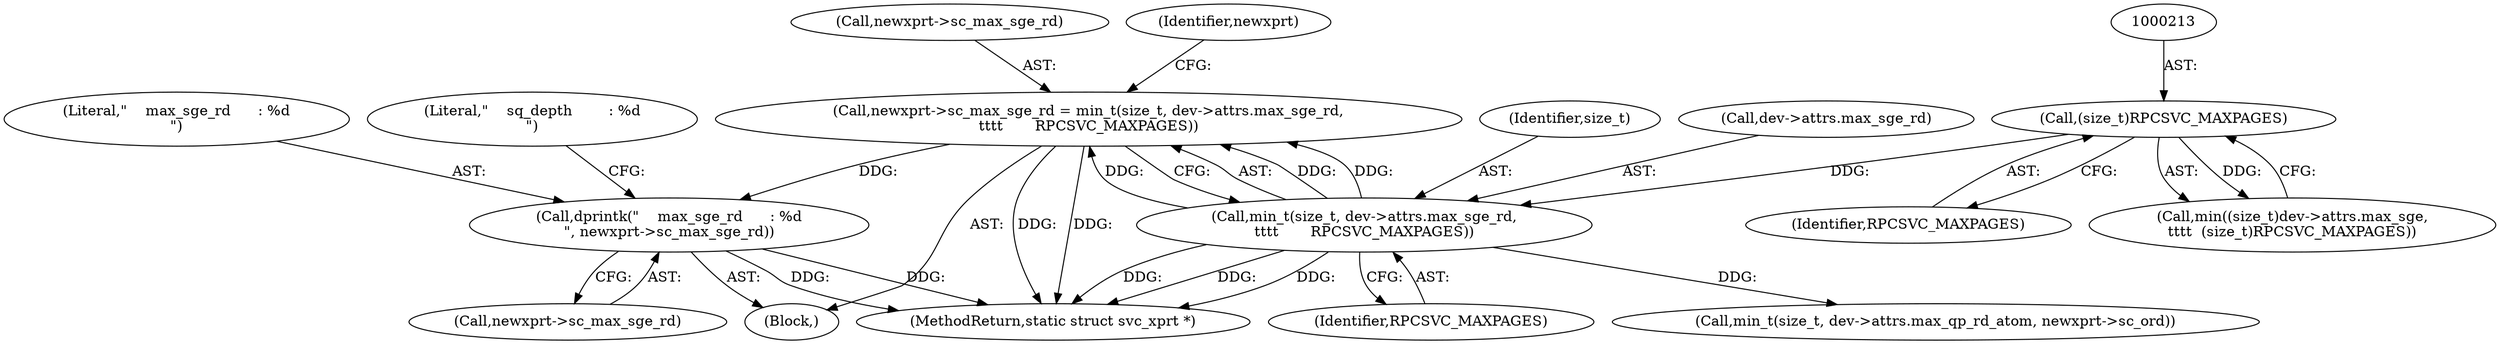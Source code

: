 digraph "0_linux_c70422f760c120480fee4de6c38804c72aa26bc1_44@pointer" {
"1000758" [label="(Call,dprintk(\"    max_sge_rd      : %d\n\", newxprt->sc_max_sge_rd))"];
"1000215" [label="(Call,newxprt->sc_max_sge_rd = min_t(size_t, dev->attrs.max_sge_rd,\n\t\t\t\t       RPCSVC_MAXPAGES))"];
"1000219" [label="(Call,min_t(size_t, dev->attrs.max_sge_rd,\n\t\t\t\t       RPCSVC_MAXPAGES))"];
"1000212" [label="(Call,(size_t)RPCSVC_MAXPAGES)"];
"1000214" [label="(Identifier,RPCSVC_MAXPAGES)"];
"1000219" [label="(Call,min_t(size_t, dev->attrs.max_sge_rd,\n\t\t\t\t       RPCSVC_MAXPAGES))"];
"1000817" [label="(MethodReturn,static struct svc_xprt *)"];
"1000220" [label="(Identifier,size_t)"];
"1000226" [label="(Identifier,RPCSVC_MAXPAGES)"];
"1000212" [label="(Call,(size_t)RPCSVC_MAXPAGES)"];
"1000204" [label="(Call,min((size_t)dev->attrs.max_sge,\n\t\t\t\t  (size_t)RPCSVC_MAXPAGES))"];
"1000215" [label="(Call,newxprt->sc_max_sge_rd = min_t(size_t, dev->attrs.max_sge_rd,\n\t\t\t\t       RPCSVC_MAXPAGES))"];
"1000764" [label="(Literal,\"    sq_depth        : %d\n\")"];
"1000113" [label="(Block,)"];
"1000759" [label="(Literal,\"    max_sge_rd      : %d\n\")"];
"1000299" [label="(Call,min_t(size_t, dev->attrs.max_qp_rd_atom, newxprt->sc_ord))"];
"1000760" [label="(Call,newxprt->sc_max_sge_rd)"];
"1000221" [label="(Call,dev->attrs.max_sge_rd)"];
"1000229" [label="(Identifier,newxprt)"];
"1000216" [label="(Call,newxprt->sc_max_sge_rd)"];
"1000758" [label="(Call,dprintk(\"    max_sge_rd      : %d\n\", newxprt->sc_max_sge_rd))"];
"1000758" -> "1000113"  [label="AST: "];
"1000758" -> "1000760"  [label="CFG: "];
"1000759" -> "1000758"  [label="AST: "];
"1000760" -> "1000758"  [label="AST: "];
"1000764" -> "1000758"  [label="CFG: "];
"1000758" -> "1000817"  [label="DDG: "];
"1000758" -> "1000817"  [label="DDG: "];
"1000215" -> "1000758"  [label="DDG: "];
"1000215" -> "1000113"  [label="AST: "];
"1000215" -> "1000219"  [label="CFG: "];
"1000216" -> "1000215"  [label="AST: "];
"1000219" -> "1000215"  [label="AST: "];
"1000229" -> "1000215"  [label="CFG: "];
"1000215" -> "1000817"  [label="DDG: "];
"1000215" -> "1000817"  [label="DDG: "];
"1000219" -> "1000215"  [label="DDG: "];
"1000219" -> "1000215"  [label="DDG: "];
"1000219" -> "1000215"  [label="DDG: "];
"1000219" -> "1000226"  [label="CFG: "];
"1000220" -> "1000219"  [label="AST: "];
"1000221" -> "1000219"  [label="AST: "];
"1000226" -> "1000219"  [label="AST: "];
"1000219" -> "1000817"  [label="DDG: "];
"1000219" -> "1000817"  [label="DDG: "];
"1000219" -> "1000817"  [label="DDG: "];
"1000212" -> "1000219"  [label="DDG: "];
"1000219" -> "1000299"  [label="DDG: "];
"1000212" -> "1000204"  [label="AST: "];
"1000212" -> "1000214"  [label="CFG: "];
"1000213" -> "1000212"  [label="AST: "];
"1000214" -> "1000212"  [label="AST: "];
"1000204" -> "1000212"  [label="CFG: "];
"1000212" -> "1000204"  [label="DDG: "];
}
